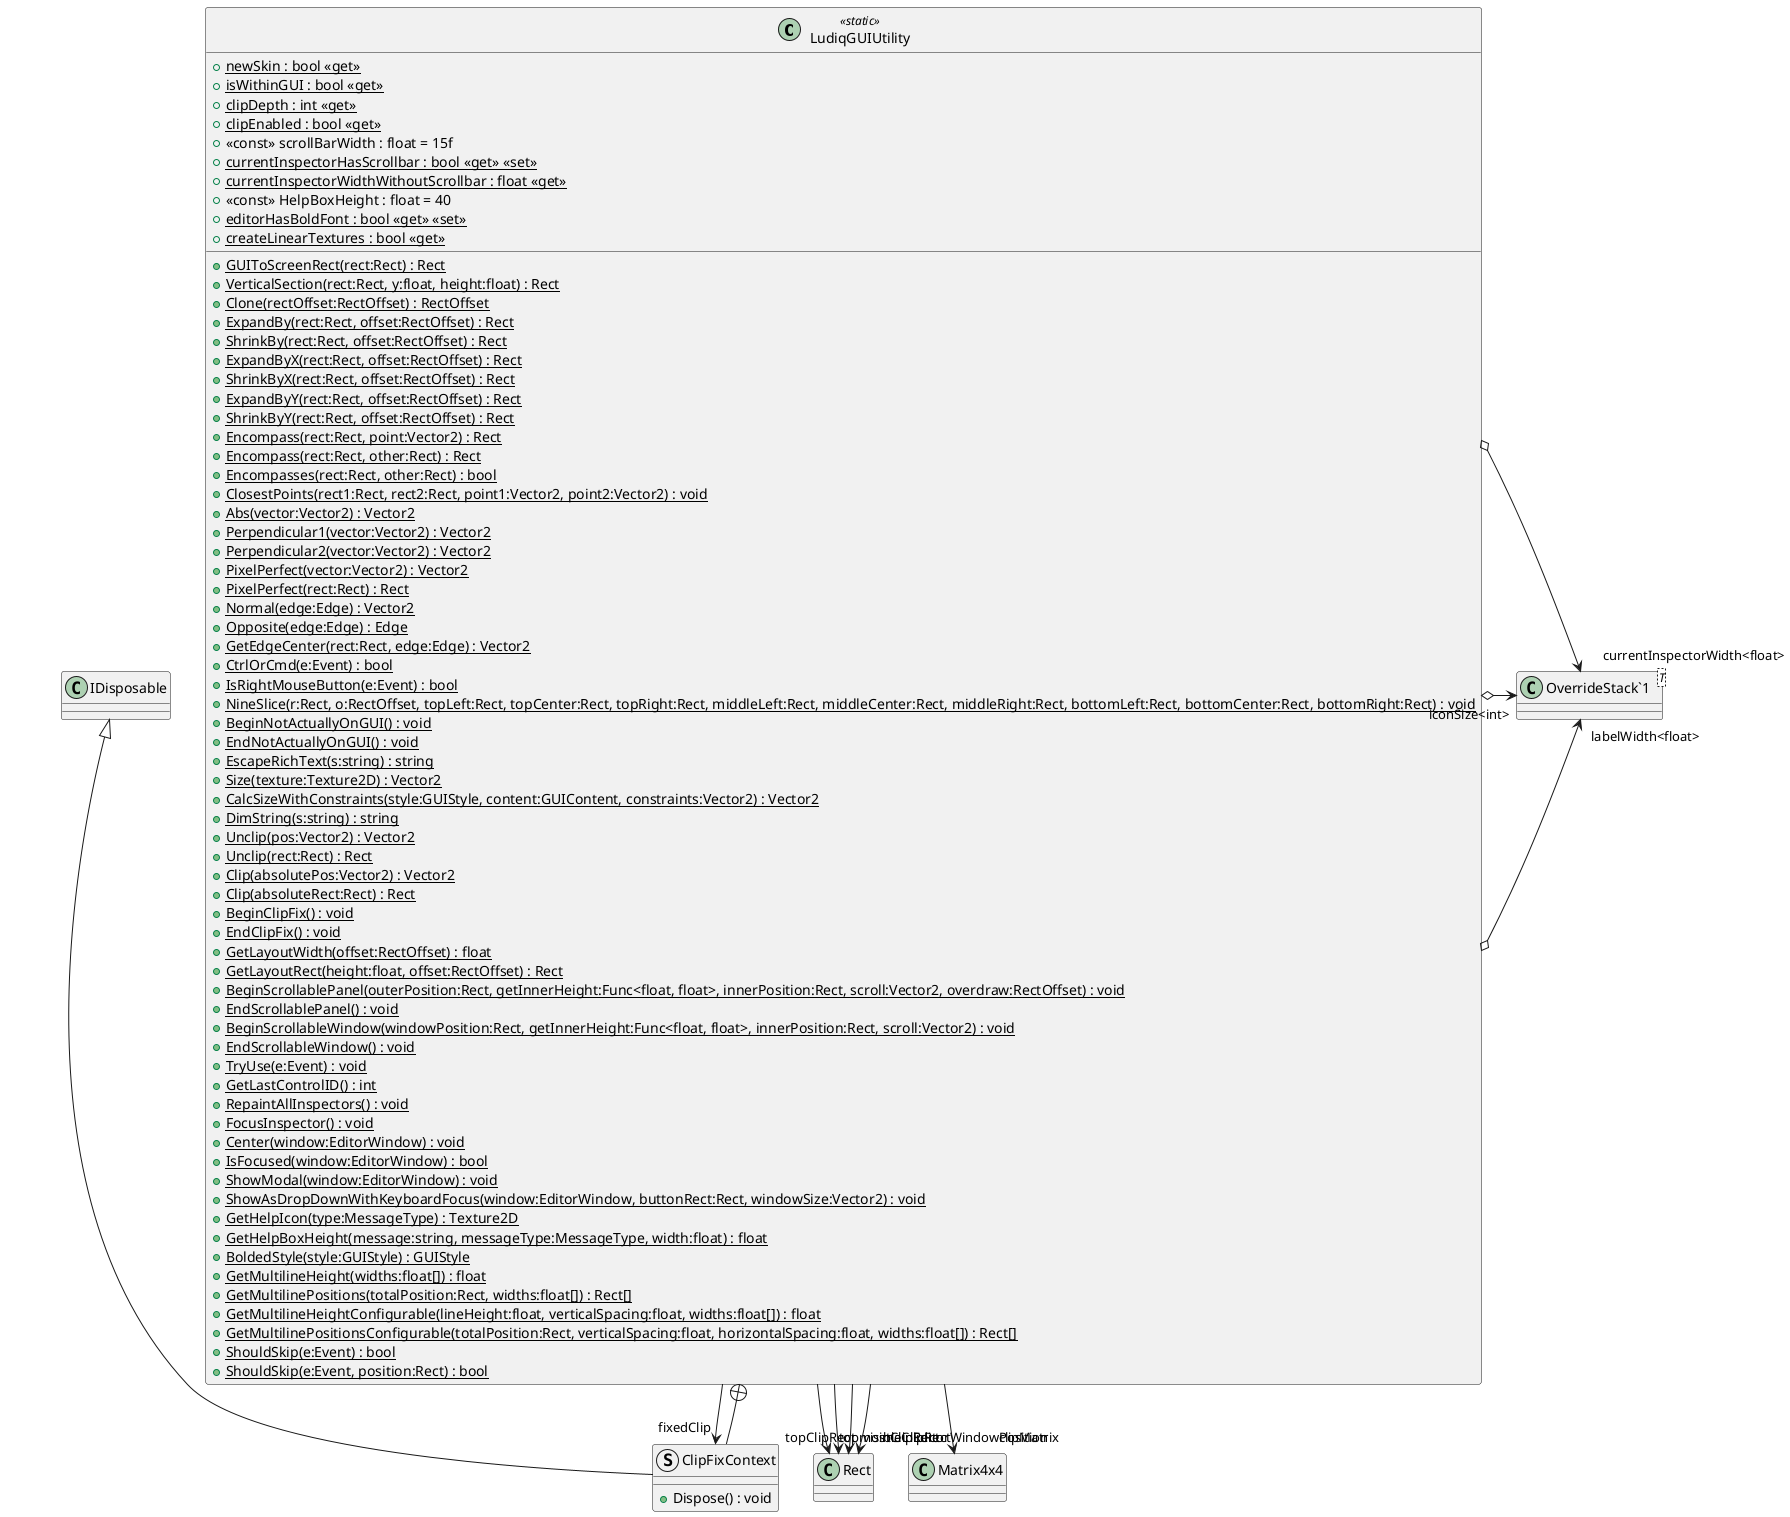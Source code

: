 @startuml
class LudiqGUIUtility <<static>> {
    + {static} newSkin : bool <<get>>
    + {static} GUIToScreenRect(rect:Rect) : Rect
    + {static} VerticalSection(rect:Rect, y:float, height:float) : Rect
    + {static} Clone(rectOffset:RectOffset) : RectOffset
    + {static} ExpandBy(rect:Rect, offset:RectOffset) : Rect
    + {static} ShrinkBy(rect:Rect, offset:RectOffset) : Rect
    + {static} ExpandByX(rect:Rect, offset:RectOffset) : Rect
    + {static} ShrinkByX(rect:Rect, offset:RectOffset) : Rect
    + {static} ExpandByY(rect:Rect, offset:RectOffset) : Rect
    + {static} ShrinkByY(rect:Rect, offset:RectOffset) : Rect
    + {static} Encompass(rect:Rect, point:Vector2) : Rect
    + {static} Encompass(rect:Rect, other:Rect) : Rect
    + {static} Encompasses(rect:Rect, other:Rect) : bool
    + {static} ClosestPoints(rect1:Rect, rect2:Rect, point1:Vector2, point2:Vector2) : void
    + {static} Abs(vector:Vector2) : Vector2
    + {static} Perpendicular1(vector:Vector2) : Vector2
    + {static} Perpendicular2(vector:Vector2) : Vector2
    + {static} PixelPerfect(vector:Vector2) : Vector2
    + {static} PixelPerfect(rect:Rect) : Rect
    + {static} Normal(edge:Edge) : Vector2
    + {static} Opposite(edge:Edge) : Edge
    + {static} GetEdgeCenter(rect:Rect, edge:Edge) : Vector2
    + {static} CtrlOrCmd(e:Event) : bool
    + {static} IsRightMouseButton(e:Event) : bool
    + {static} NineSlice(r:Rect, o:RectOffset, topLeft:Rect, topCenter:Rect, topRight:Rect, middleLeft:Rect, middleCenter:Rect, middleRight:Rect, bottomLeft:Rect, bottomCenter:Rect, bottomRight:Rect) : void
    + {static} BeginNotActuallyOnGUI() : void
    + {static} EndNotActuallyOnGUI() : void
    + {static} isWithinGUI : bool <<get>>
    + {static} EscapeRichText(s:string) : string
    + {static} Size(texture:Texture2D) : Vector2
    + {static} CalcSizeWithConstraints(style:GUIStyle, content:GUIContent, constraints:Vector2) : Vector2
    + {static} DimString(s:string) : string
    + {static} Unclip(pos:Vector2) : Vector2
    + {static} Unclip(rect:Rect) : Rect
    + {static} Clip(absolutePos:Vector2) : Vector2
    + {static} Clip(absoluteRect:Rect) : Rect
    + {static} clipDepth : int <<get>>
    + {static} clipEnabled : bool <<get>>
    + {static} BeginClipFix() : void
    + {static} EndClipFix() : void
    + <<const>> scrollBarWidth : float = 15f
    + {static} currentInspectorHasScrollbar : bool <<get>> <<set>>
    + {static} currentInspectorWidthWithoutScrollbar : float <<get>>
    + {static} GetLayoutWidth(offset:RectOffset) : float
    + {static} GetLayoutRect(height:float, offset:RectOffset) : Rect
    + {static} BeginScrollablePanel(outerPosition:Rect, getInnerHeight:Func<float, float>, innerPosition:Rect, scroll:Vector2, overdraw:RectOffset) : void
    + {static} EndScrollablePanel() : void
    + {static} BeginScrollableWindow(windowPosition:Rect, getInnerHeight:Func<float, float>, innerPosition:Rect, scroll:Vector2) : void
    + {static} EndScrollableWindow() : void
    + {static} TryUse(e:Event) : void
    + {static} GetLastControlID() : int
    + {static} RepaintAllInspectors() : void
    + {static} FocusInspector() : void
    + {static} Center(window:EditorWindow) : void
    + {static} IsFocused(window:EditorWindow) : bool
    + {static} ShowModal(window:EditorWindow) : void
    + {static} ShowAsDropDownWithKeyboardFocus(window:EditorWindow, buttonRect:Rect, windowSize:Vector2) : void
    + <<const>> HelpBoxHeight : float = 40
    + {static} GetHelpIcon(type:MessageType) : Texture2D
    + {static} GetHelpBoxHeight(message:string, messageType:MessageType, width:float) : float
    + {static} editorHasBoldFont : bool <<get>> <<set>>
    + {static} BoldedStyle(style:GUIStyle) : GUIStyle
    + {static} GetMultilineHeight(widths:float[]) : float
    + {static} GetMultilinePositions(totalPosition:Rect, widths:float[]) : Rect[]
    + {static} GetMultilineHeightConfigurable(lineHeight:float, verticalSpacing:float, widths:float[]) : float
    + {static} GetMultilinePositionsConfigurable(totalPosition:Rect, verticalSpacing:float, horizontalSpacing:float, widths:float[]) : Rect[]
    + {static} ShouldSkip(e:Event) : bool
    + {static} ShouldSkip(e:Event, position:Rect) : bool
    + {static} createLinearTextures : bool <<get>>
}
struct ClipFixContext {
    + Dispose() : void
}
class "OverrideStack`1"<T> {
}
LudiqGUIUtility --> "topmostClipRect" Rect
LudiqGUIUtility --> "topClipRect" Rect
LudiqGUIUtility --> "visibleClipRect" Rect
LudiqGUIUtility --> "clipMatrix" Matrix4x4
LudiqGUIUtility --> "fixedClip" ClipFixContext
LudiqGUIUtility o-> "labelWidth<float>" "OverrideStack`1"
LudiqGUIUtility o-> "iconSize<int>" "OverrideStack`1"
LudiqGUIUtility o-> "currentInspectorWidth<float>" "OverrideStack`1"
LudiqGUIUtility --> "mainEditorWindowPosition" Rect
LudiqGUIUtility +-- ClipFixContext
IDisposable <|-- ClipFixContext
@enduml
